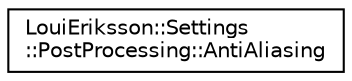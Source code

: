 digraph "Graphical Class Hierarchy"
{
 // LATEX_PDF_SIZE
  edge [fontname="Helvetica",fontsize="10",labelfontname="Helvetica",labelfontsize="10"];
  node [fontname="Helvetica",fontsize="10",shape=record];
  rankdir="LR";
  Node0 [label="LouiEriksson::Settings\l::PostProcessing::AntiAliasing",height=0.2,width=0.4,color="black", fillcolor="white", style="filled",URL="$struct_loui_eriksson_1_1_settings_1_1_post_processing_1_1_anti_aliasing.html",tooltip="Container for the settings of the \"fxaa\" post-processing effect."];
}
